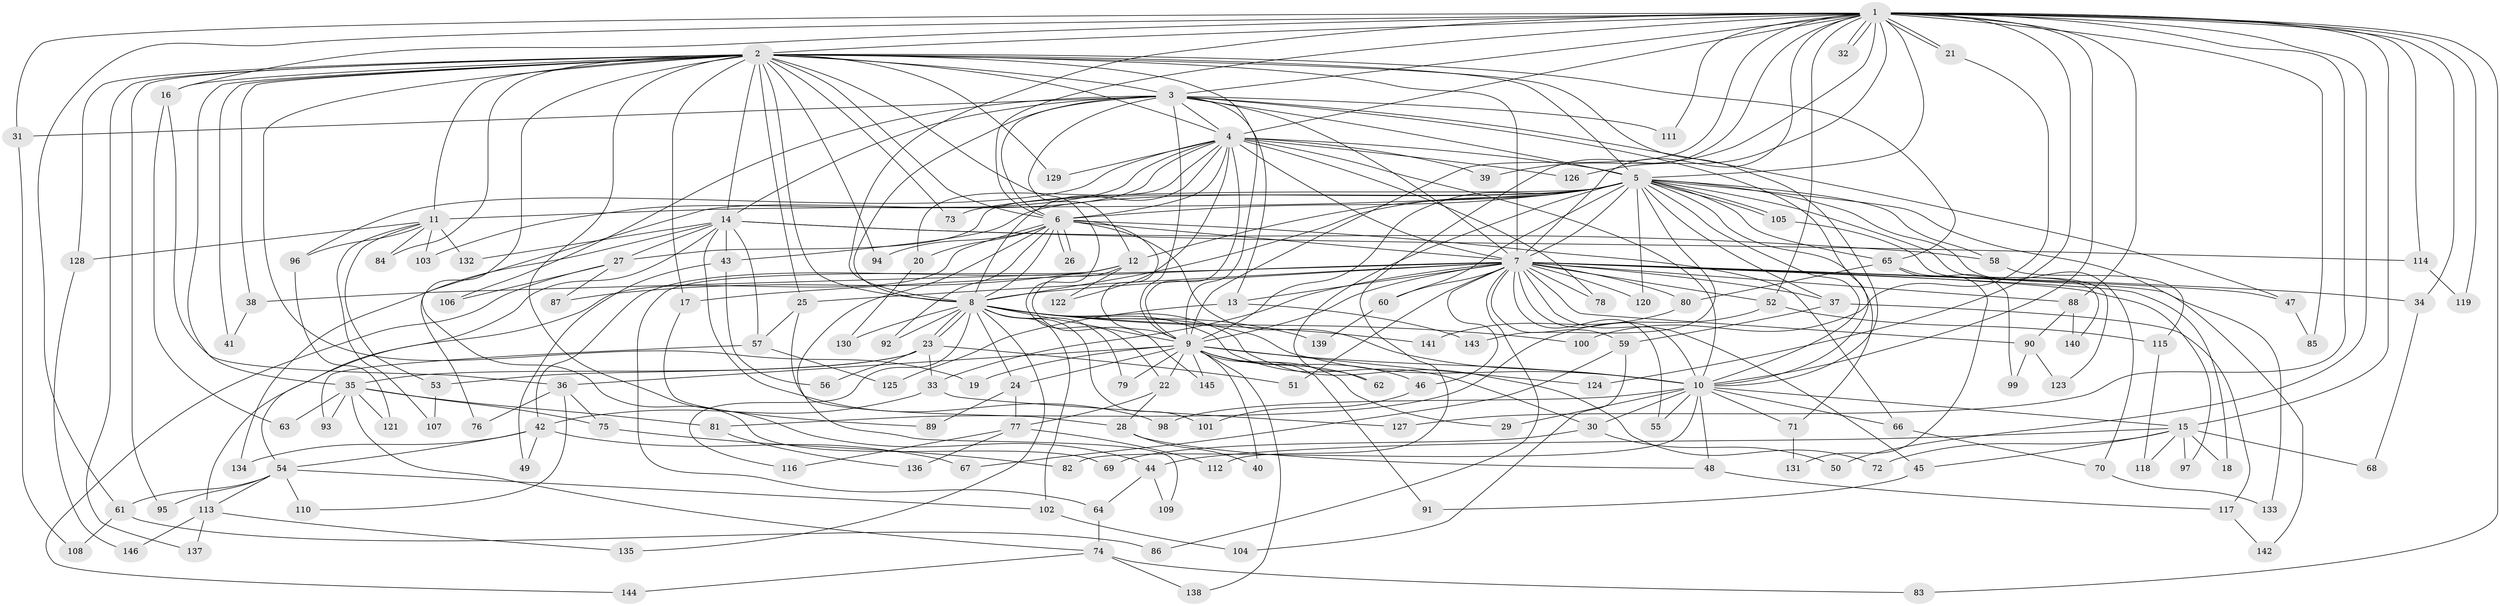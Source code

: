 // coarse degree distribution, {24: 0.017241379310344827, 2: 0.6206896551724138, 1: 0.10344827586206896, 4: 0.05172413793103448, 18: 0.034482758620689655, 3: 0.08620689655172414, 8: 0.017241379310344827, 6: 0.017241379310344827, 5: 0.017241379310344827, 27: 0.017241379310344827, 15: 0.017241379310344827}
// Generated by graph-tools (version 1.1) at 2025/48/03/04/25 21:48:55]
// undirected, 146 vertices, 317 edges
graph export_dot {
graph [start="1"]
  node [color=gray90,style=filled];
  1;
  2;
  3;
  4;
  5;
  6;
  7;
  8;
  9;
  10;
  11;
  12;
  13;
  14;
  15;
  16;
  17;
  18;
  19;
  20;
  21;
  22;
  23;
  24;
  25;
  26;
  27;
  28;
  29;
  30;
  31;
  32;
  33;
  34;
  35;
  36;
  37;
  38;
  39;
  40;
  41;
  42;
  43;
  44;
  45;
  46;
  47;
  48;
  49;
  50;
  51;
  52;
  53;
  54;
  55;
  56;
  57;
  58;
  59;
  60;
  61;
  62;
  63;
  64;
  65;
  66;
  67;
  68;
  69;
  70;
  71;
  72;
  73;
  74;
  75;
  76;
  77;
  78;
  79;
  80;
  81;
  82;
  83;
  84;
  85;
  86;
  87;
  88;
  89;
  90;
  91;
  92;
  93;
  94;
  95;
  96;
  97;
  98;
  99;
  100;
  101;
  102;
  103;
  104;
  105;
  106;
  107;
  108;
  109;
  110;
  111;
  112;
  113;
  114;
  115;
  116;
  117;
  118;
  119;
  120;
  121;
  122;
  123;
  124;
  125;
  126;
  127;
  128;
  129;
  130;
  131;
  132;
  133;
  134;
  135;
  136;
  137;
  138;
  139;
  140;
  141;
  142;
  143;
  144;
  145;
  146;
  1 -- 2;
  1 -- 3;
  1 -- 4;
  1 -- 5;
  1 -- 6;
  1 -- 7;
  1 -- 8;
  1 -- 9;
  1 -- 10;
  1 -- 15;
  1 -- 16;
  1 -- 21;
  1 -- 21;
  1 -- 31;
  1 -- 32;
  1 -- 32;
  1 -- 34;
  1 -- 39;
  1 -- 50;
  1 -- 52;
  1 -- 61;
  1 -- 83;
  1 -- 85;
  1 -- 88;
  1 -- 111;
  1 -- 112;
  1 -- 114;
  1 -- 119;
  1 -- 124;
  1 -- 126;
  1 -- 127;
  2 -- 3;
  2 -- 4;
  2 -- 5;
  2 -- 6;
  2 -- 7;
  2 -- 8;
  2 -- 9;
  2 -- 10;
  2 -- 11;
  2 -- 14;
  2 -- 16;
  2 -- 17;
  2 -- 19;
  2 -- 22;
  2 -- 25;
  2 -- 35;
  2 -- 38;
  2 -- 41;
  2 -- 44;
  2 -- 65;
  2 -- 69;
  2 -- 73;
  2 -- 84;
  2 -- 94;
  2 -- 95;
  2 -- 128;
  2 -- 129;
  2 -- 137;
  3 -- 4;
  3 -- 5;
  3 -- 6;
  3 -- 7;
  3 -- 8;
  3 -- 9;
  3 -- 10;
  3 -- 12;
  3 -- 13;
  3 -- 14;
  3 -- 31;
  3 -- 47;
  3 -- 106;
  3 -- 111;
  4 -- 5;
  4 -- 6;
  4 -- 7;
  4 -- 8;
  4 -- 9;
  4 -- 10;
  4 -- 20;
  4 -- 39;
  4 -- 76;
  4 -- 78;
  4 -- 96;
  4 -- 103;
  4 -- 122;
  4 -- 126;
  4 -- 129;
  5 -- 6;
  5 -- 7;
  5 -- 8;
  5 -- 9;
  5 -- 10;
  5 -- 11;
  5 -- 12;
  5 -- 27;
  5 -- 37;
  5 -- 43;
  5 -- 58;
  5 -- 60;
  5 -- 62;
  5 -- 65;
  5 -- 70;
  5 -- 71;
  5 -- 73;
  5 -- 105;
  5 -- 105;
  5 -- 120;
  5 -- 123;
  5 -- 133;
  5 -- 143;
  6 -- 7;
  6 -- 8;
  6 -- 9;
  6 -- 10;
  6 -- 20;
  6 -- 26;
  6 -- 26;
  6 -- 66;
  6 -- 92;
  6 -- 94;
  6 -- 109;
  6 -- 113;
  7 -- 8;
  7 -- 9;
  7 -- 10;
  7 -- 13;
  7 -- 17;
  7 -- 18;
  7 -- 25;
  7 -- 33;
  7 -- 34;
  7 -- 37;
  7 -- 38;
  7 -- 45;
  7 -- 46;
  7 -- 47;
  7 -- 51;
  7 -- 52;
  7 -- 55;
  7 -- 59;
  7 -- 60;
  7 -- 78;
  7 -- 80;
  7 -- 86;
  7 -- 88;
  7 -- 90;
  7 -- 97;
  7 -- 120;
  7 -- 142;
  8 -- 9;
  8 -- 10;
  8 -- 23;
  8 -- 23;
  8 -- 24;
  8 -- 30;
  8 -- 72;
  8 -- 79;
  8 -- 92;
  8 -- 100;
  8 -- 101;
  8 -- 102;
  8 -- 116;
  8 -- 130;
  8 -- 135;
  8 -- 139;
  8 -- 141;
  9 -- 10;
  9 -- 19;
  9 -- 22;
  9 -- 24;
  9 -- 29;
  9 -- 36;
  9 -- 40;
  9 -- 46;
  9 -- 62;
  9 -- 79;
  9 -- 91;
  9 -- 124;
  9 -- 138;
  9 -- 145;
  10 -- 15;
  10 -- 29;
  10 -- 30;
  10 -- 48;
  10 -- 55;
  10 -- 66;
  10 -- 71;
  10 -- 82;
  10 -- 98;
  11 -- 53;
  11 -- 84;
  11 -- 96;
  11 -- 103;
  11 -- 107;
  11 -- 128;
  11 -- 132;
  12 -- 42;
  12 -- 64;
  12 -- 87;
  12 -- 122;
  12 -- 145;
  13 -- 125;
  13 -- 143;
  14 -- 27;
  14 -- 43;
  14 -- 54;
  14 -- 57;
  14 -- 58;
  14 -- 98;
  14 -- 114;
  14 -- 132;
  14 -- 134;
  15 -- 18;
  15 -- 44;
  15 -- 45;
  15 -- 68;
  15 -- 72;
  15 -- 97;
  15 -- 118;
  16 -- 36;
  16 -- 63;
  17 -- 89;
  20 -- 130;
  21 -- 100;
  22 -- 28;
  22 -- 77;
  23 -- 33;
  23 -- 35;
  23 -- 51;
  23 -- 53;
  23 -- 56;
  24 -- 77;
  24 -- 89;
  25 -- 28;
  25 -- 57;
  27 -- 87;
  27 -- 106;
  27 -- 144;
  28 -- 40;
  28 -- 48;
  30 -- 50;
  30 -- 69;
  31 -- 108;
  33 -- 42;
  33 -- 127;
  34 -- 68;
  35 -- 63;
  35 -- 74;
  35 -- 75;
  35 -- 81;
  35 -- 93;
  35 -- 121;
  36 -- 75;
  36 -- 76;
  36 -- 110;
  37 -- 59;
  37 -- 117;
  38 -- 41;
  42 -- 49;
  42 -- 54;
  42 -- 67;
  42 -- 134;
  43 -- 49;
  43 -- 56;
  44 -- 64;
  44 -- 109;
  45 -- 91;
  46 -- 101;
  47 -- 85;
  48 -- 117;
  52 -- 81;
  52 -- 115;
  53 -- 107;
  54 -- 61;
  54 -- 95;
  54 -- 102;
  54 -- 110;
  54 -- 113;
  57 -- 93;
  57 -- 125;
  58 -- 115;
  59 -- 67;
  59 -- 104;
  60 -- 139;
  61 -- 86;
  61 -- 108;
  64 -- 74;
  65 -- 80;
  65 -- 99;
  65 -- 131;
  66 -- 70;
  70 -- 133;
  71 -- 131;
  74 -- 83;
  74 -- 138;
  74 -- 144;
  75 -- 82;
  77 -- 112;
  77 -- 116;
  77 -- 136;
  80 -- 141;
  81 -- 136;
  88 -- 90;
  88 -- 140;
  90 -- 99;
  90 -- 123;
  96 -- 121;
  102 -- 104;
  105 -- 140;
  113 -- 135;
  113 -- 137;
  113 -- 146;
  114 -- 119;
  115 -- 118;
  117 -- 142;
  128 -- 146;
}
